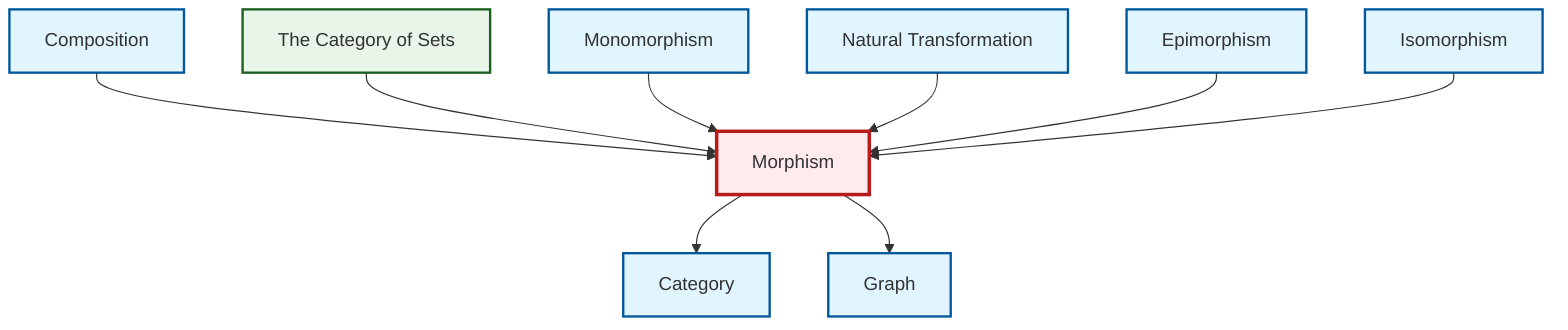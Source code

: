 graph TD
    classDef definition fill:#e1f5fe,stroke:#01579b,stroke-width:2px
    classDef theorem fill:#f3e5f5,stroke:#4a148c,stroke-width:2px
    classDef axiom fill:#fff3e0,stroke:#e65100,stroke-width:2px
    classDef example fill:#e8f5e9,stroke:#1b5e20,stroke-width:2px
    classDef current fill:#ffebee,stroke:#b71c1c,stroke-width:3px
    def-epimorphism["Epimorphism"]:::definition
    def-category["Category"]:::definition
    def-monomorphism["Monomorphism"]:::definition
    def-graph["Graph"]:::definition
    def-composition["Composition"]:::definition
    def-isomorphism["Isomorphism"]:::definition
    def-morphism["Morphism"]:::definition
    ex-set-category["The Category of Sets"]:::example
    def-natural-transformation["Natural Transformation"]:::definition
    def-composition --> def-morphism
    ex-set-category --> def-morphism
    def-monomorphism --> def-morphism
    def-morphism --> def-category
    def-natural-transformation --> def-morphism
    def-epimorphism --> def-morphism
    def-isomorphism --> def-morphism
    def-morphism --> def-graph
    class def-morphism current